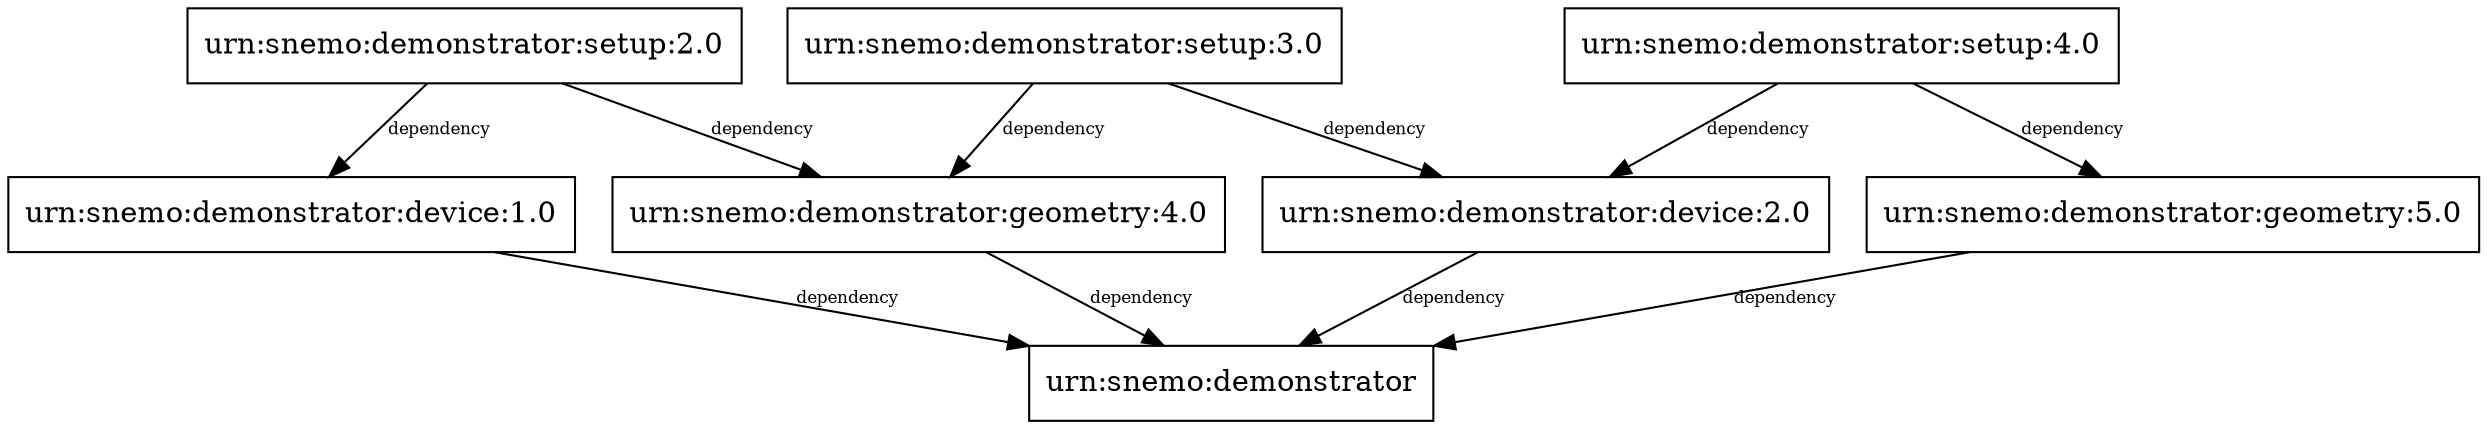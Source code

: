 digraph FLTagsExpSetups1 {
	node [shape=box]
	tag0 [label="urn:snemo:demonstrator"];
	tag1 [label="urn:snemo:demonstrator:geometry:4.0"];
	tag10 [label="urn:snemo:demonstrator:geometry:5.0"];
	tag2 [label="urn:snemo:demonstrator:device:1.0"];
	tag20 [label="urn:snemo:demonstrator:device:2.0"];
	tag3 [label="urn:snemo:demonstrator:setup:2.0"];
	tag30 [label="urn:snemo:demonstrator:setup:3.0"];
	tag40 [label="urn:snemo:demonstrator:setup:4.0"];

	tag3 -> tag1 [label=" dependency ", fontsize=8];
	tag40 -> tag10 [label=" dependency ", fontsize=8];
	tag40 -> tag20 [label=" dependency ", fontsize=8];
	tag30 -> tag1 [label=" dependency ", fontsize=8];
	tag3 -> tag2 [label=" dependency ", fontsize=8];
	tag30 -> tag20 [label=" dependency ", fontsize=8];
	tag1 -> tag0 [label=" dependency ", fontsize=8];
	tag10 -> tag0 [label=" dependency ", fontsize=8];
	tag2 -> tag0 [label=" dependency ", fontsize=8];
	tag20 -> tag0 [label=" dependency ", fontsize=8];
}